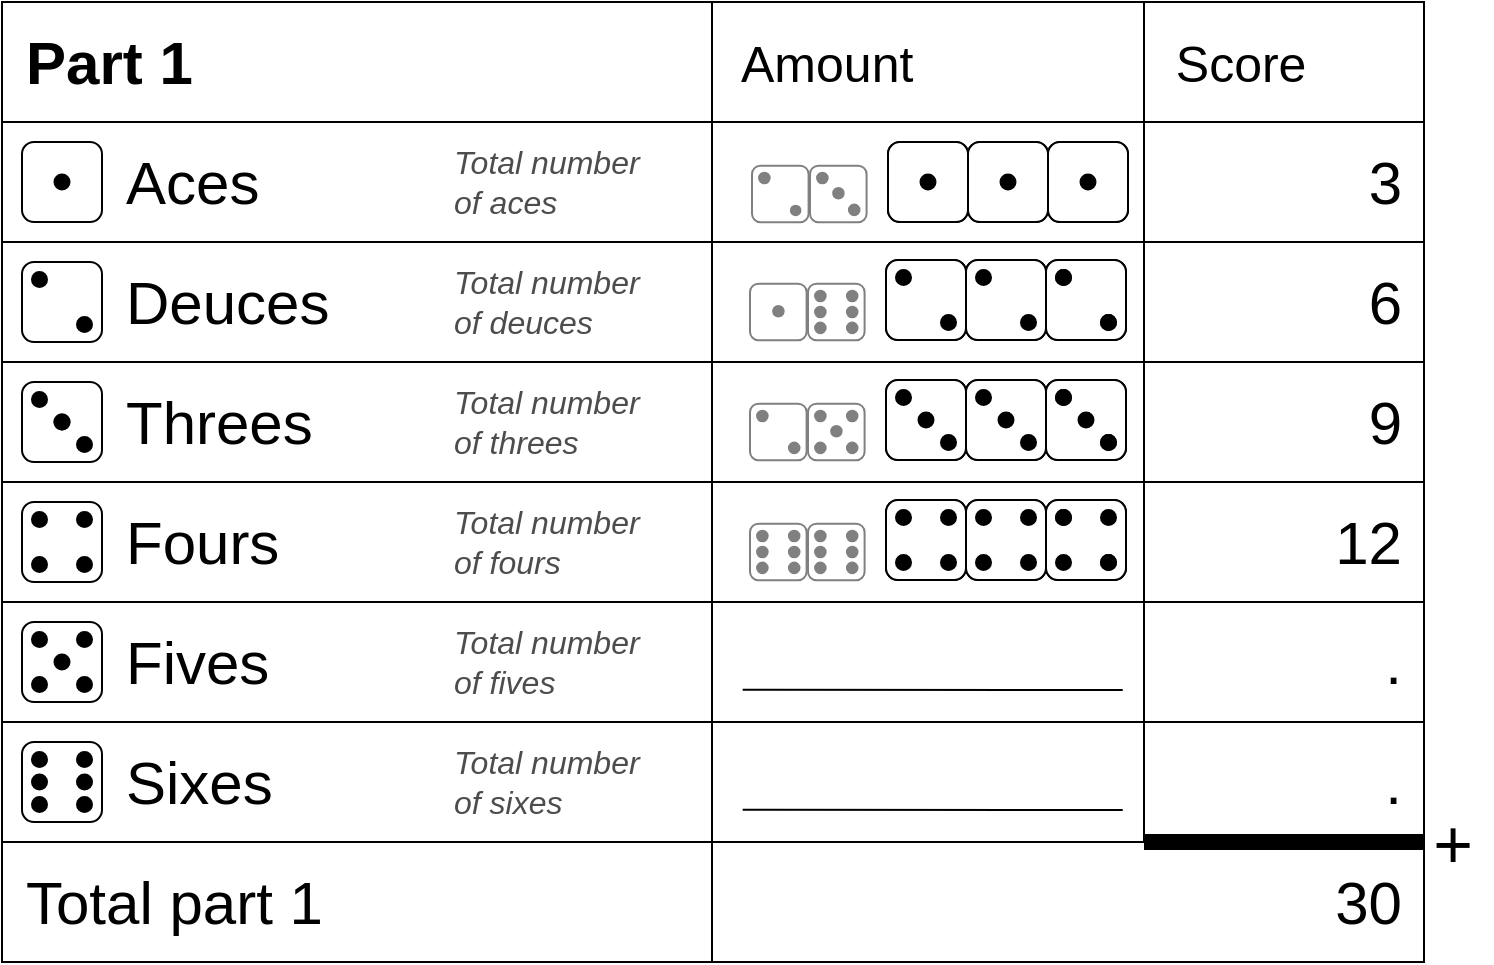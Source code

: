 <mxfile version="20.8.5" type="device"><diagram id="bilQr91QrLmU-Cz4pOQF" name="Page-1"><mxGraphModel dx="2242" dy="1240" grid="1" gridSize="10" guides="1" tooltips="1" connect="1" arrows="1" fold="1" page="1" pageScale="1" pageWidth="900" pageHeight="1600" math="0" shadow="0"><root><mxCell id="0"/><mxCell id="1" parent="0"/><mxCell id="NrC_FdAhGXIVb7dXt--p-157" value="" style="rounded=0;whiteSpace=wrap;html=1;strokeWidth=1;fontSize=25;fillColor=none;" parent="1" vertex="1"><mxGeometry x="395" y="460" width="356" height="60" as="geometry"/></mxCell><mxCell id="NrC_FdAhGXIVb7dXt--p-188" value="" style="rounded=0;whiteSpace=wrap;html=1;strokeWidth=1;fontSize=25;fillColor=none;" parent="1" vertex="1"><mxGeometry x="395" y="100" width="216" height="60" as="geometry"/></mxCell><mxCell id="nwQ-LC2pc9emg-JodItq-231" value="" style="group" parent="1" vertex="1" connectable="0"><mxGeometry x="483" y="110" width="120" height="45" as="geometry"/></mxCell><mxCell id="nwQ-LC2pc9emg-JodItq-232" value="" style="group" parent="nwQ-LC2pc9emg-JodItq-231" vertex="1" connectable="0"><mxGeometry width="40" height="40" as="geometry"/></mxCell><mxCell id="nwQ-LC2pc9emg-JodItq-233" value="" style="rounded=1;whiteSpace=wrap;html=1;" parent="nwQ-LC2pc9emg-JodItq-232" vertex="1"><mxGeometry width="40" height="40" as="geometry"/></mxCell><mxCell id="nwQ-LC2pc9emg-JodItq-234" value="" style="ellipse;whiteSpace=wrap;html=1;fillColor=#000000;" parent="nwQ-LC2pc9emg-JodItq-232" vertex="1"><mxGeometry x="5" y="5" width="7.5" height="7.5" as="geometry"/></mxCell><mxCell id="nwQ-LC2pc9emg-JodItq-235" value="" style="ellipse;whiteSpace=wrap;html=1;fillColor=#000000;" parent="nwQ-LC2pc9emg-JodItq-232" vertex="1"><mxGeometry x="27.5" y="27.5" width="7.5" height="7.5" as="geometry"/></mxCell><mxCell id="nwQ-LC2pc9emg-JodItq-236" value="" style="group" parent="nwQ-LC2pc9emg-JodItq-232" vertex="1" connectable="0"><mxGeometry x="5" y="5" width="35" height="35" as="geometry"/></mxCell><mxCell id="nwQ-LC2pc9emg-JodItq-237" value="" style="ellipse;whiteSpace=wrap;html=1;fillColor=#000000;direction=west;" parent="nwQ-LC2pc9emg-JodItq-236" vertex="1"><mxGeometry x="11.25" y="11.25" width="7.5" height="7.5" as="geometry"/></mxCell><mxCell id="nwQ-LC2pc9emg-JodItq-238" value="" style="group;rotation=90;" parent="nwQ-LC2pc9emg-JodItq-236" vertex="1" connectable="0"><mxGeometry width="35" height="35" as="geometry"/></mxCell><mxCell id="nwQ-LC2pc9emg-JodItq-239" value="" style="ellipse;whiteSpace=wrap;html=1;fillColor=#000000;rotation=90;" parent="nwQ-LC2pc9emg-JodItq-238" vertex="1"><mxGeometry x="22.5" width="7.5" height="7.5" as="geometry"/></mxCell><mxCell id="nwQ-LC2pc9emg-JodItq-240" value="" style="ellipse;whiteSpace=wrap;html=1;fillColor=#000000;rotation=90;" parent="nwQ-LC2pc9emg-JodItq-238" vertex="1"><mxGeometry y="22.5" width="7.5" height="7.5" as="geometry"/></mxCell><mxCell id="nwQ-LC2pc9emg-JodItq-241" value="" style="group" parent="nwQ-LC2pc9emg-JodItq-238" vertex="1" connectable="0"><mxGeometry x="-5" y="-5" width="40" height="40" as="geometry"/></mxCell><mxCell id="nwQ-LC2pc9emg-JodItq-242" value="" style="rounded=1;whiteSpace=wrap;html=1;container=0;" parent="nwQ-LC2pc9emg-JodItq-241" vertex="1"><mxGeometry width="40" height="40" as="geometry"/></mxCell><mxCell id="nwQ-LC2pc9emg-JodItq-249" value="" style="ellipse;whiteSpace=wrap;html=1;fillColor=#000000;" parent="nwQ-LC2pc9emg-JodItq-241" vertex="1"><mxGeometry x="16.25" y="16.25" width="7.5" height="7.5" as="geometry"/></mxCell><mxCell id="nwQ-LC2pc9emg-JodItq-250" value="" style="group" parent="nwQ-LC2pc9emg-JodItq-231" vertex="1" connectable="0"><mxGeometry x="40" width="40" height="40" as="geometry"/></mxCell><mxCell id="nwQ-LC2pc9emg-JodItq-251" value="" style="rounded=1;whiteSpace=wrap;html=1;" parent="nwQ-LC2pc9emg-JodItq-250" vertex="1"><mxGeometry width="40" height="40" as="geometry"/></mxCell><mxCell id="nwQ-LC2pc9emg-JodItq-252" value="" style="ellipse;whiteSpace=wrap;html=1;fillColor=#000000;" parent="nwQ-LC2pc9emg-JodItq-250" vertex="1"><mxGeometry x="5" y="5" width="7.5" height="7.5" as="geometry"/></mxCell><mxCell id="nwQ-LC2pc9emg-JodItq-253" value="" style="ellipse;whiteSpace=wrap;html=1;fillColor=#000000;" parent="nwQ-LC2pc9emg-JodItq-250" vertex="1"><mxGeometry x="27.5" y="27.5" width="7.5" height="7.5" as="geometry"/></mxCell><mxCell id="nwQ-LC2pc9emg-JodItq-254" value="" style="group" parent="nwQ-LC2pc9emg-JodItq-250" vertex="1" connectable="0"><mxGeometry width="40" height="40" as="geometry"/></mxCell><mxCell id="nwQ-LC2pc9emg-JodItq-255" value="" style="rounded=1;whiteSpace=wrap;html=1;container=0;" parent="nwQ-LC2pc9emg-JodItq-254" vertex="1"><mxGeometry width="40" height="40" as="geometry"/></mxCell><mxCell id="nwQ-LC2pc9emg-JodItq-262" value="" style="ellipse;whiteSpace=wrap;html=1;fillColor=#000000;" parent="nwQ-LC2pc9emg-JodItq-254" vertex="1"><mxGeometry x="16.25" y="16.25" width="7.5" height="7.5" as="geometry"/></mxCell><mxCell id="nwQ-LC2pc9emg-JodItq-263" value="" style="group" parent="nwQ-LC2pc9emg-JodItq-231" vertex="1" connectable="0"><mxGeometry x="80" width="40" height="45" as="geometry"/></mxCell><mxCell id="nwQ-LC2pc9emg-JodItq-264" value="" style="group" parent="nwQ-LC2pc9emg-JodItq-263" vertex="1" connectable="0"><mxGeometry width="40" height="40" as="geometry"/></mxCell><mxCell id="nwQ-LC2pc9emg-JodItq-265" value="" style="rounded=1;whiteSpace=wrap;html=1;" parent="nwQ-LC2pc9emg-JodItq-264" vertex="1"><mxGeometry width="40" height="40" as="geometry"/></mxCell><mxCell id="nwQ-LC2pc9emg-JodItq-266" value="" style="ellipse;whiteSpace=wrap;html=1;fillColor=#000000;" parent="nwQ-LC2pc9emg-JodItq-264" vertex="1"><mxGeometry x="5" y="5" width="7.5" height="7.5" as="geometry"/></mxCell><mxCell id="nwQ-LC2pc9emg-JodItq-267" value="" style="ellipse;whiteSpace=wrap;html=1;fillColor=#000000;" parent="nwQ-LC2pc9emg-JodItq-264" vertex="1"><mxGeometry x="27.5" y="27.5" width="7.5" height="7.5" as="geometry"/></mxCell><mxCell id="nwQ-LC2pc9emg-JodItq-268" value="" style="group" parent="nwQ-LC2pc9emg-JodItq-264" vertex="1" connectable="0"><mxGeometry x="5" y="5" width="30" height="30" as="geometry"/></mxCell><mxCell id="nwQ-LC2pc9emg-JodItq-269" value="" style="ellipse;whiteSpace=wrap;html=1;fillColor=#000000;" parent="nwQ-LC2pc9emg-JodItq-268" vertex="1"><mxGeometry x="11.25" y="11.25" width="7.5" height="7.5" as="geometry"/></mxCell><mxCell id="nwQ-LC2pc9emg-JodItq-270" value="" style="group" parent="nwQ-LC2pc9emg-JodItq-264" vertex="1" connectable="0"><mxGeometry width="40" height="40" as="geometry"/></mxCell><mxCell id="nwQ-LC2pc9emg-JodItq-271" value="" style="rounded=1;whiteSpace=wrap;html=1;container=0;" parent="nwQ-LC2pc9emg-JodItq-270" vertex="1"><mxGeometry width="40" height="40" as="geometry"/></mxCell><mxCell id="nwQ-LC2pc9emg-JodItq-278" value="" style="ellipse;whiteSpace=wrap;html=1;fillColor=#000000;" parent="nwQ-LC2pc9emg-JodItq-270" vertex="1"><mxGeometry x="16.25" y="16.25" width="7.5" height="7.5" as="geometry"/></mxCell><mxCell id="NrC_FdAhGXIVb7dXt--p-180" value="" style="rounded=0;whiteSpace=wrap;html=1;strokeWidth=1;fontSize=25;fillColor=none;" parent="1" vertex="1"><mxGeometry x="40" y="100" width="355" height="60" as="geometry"/></mxCell><mxCell id="NrC_FdAhGXIVb7dXt--p-193" value="" style="rounded=0;whiteSpace=wrap;html=1;strokeWidth=1;fontSize=25;fillColor=none;" parent="1" vertex="1"><mxGeometry x="40" y="160" width="355" height="60" as="geometry"/></mxCell><mxCell id="NrC_FdAhGXIVb7dXt--p-201" value="" style="rounded=0;whiteSpace=wrap;html=1;strokeWidth=1;fontSize=25;fillColor=none;" parent="1" vertex="1"><mxGeometry x="40" y="220" width="355" height="60" as="geometry"/></mxCell><mxCell id="NrC_FdAhGXIVb7dXt--p-211" value="" style="rounded=0;whiteSpace=wrap;html=1;strokeWidth=1;fontSize=25;fillColor=none;" parent="1" vertex="1"><mxGeometry x="40" y="280" width="355" height="60" as="geometry"/></mxCell><mxCell id="NrC_FdAhGXIVb7dXt--p-229" value="" style="rounded=0;whiteSpace=wrap;html=1;strokeWidth=1;fontSize=25;fillColor=none;" parent="1" vertex="1"><mxGeometry x="40" y="340" width="355" height="60" as="geometry"/></mxCell><mxCell id="NrC_FdAhGXIVb7dXt--p-237" value="" style="rounded=0;whiteSpace=wrap;html=1;strokeWidth=1;fontSize=25;fillColor=none;" parent="1" vertex="1"><mxGeometry x="40" y="400" width="355" height="60" as="geometry"/></mxCell><mxCell id="NrC_FdAhGXIVb7dXt--p-185" value="&lt;font color=&quot;#4d4d4d&quot; style=&quot;font-size: 16px;&quot;&gt;&lt;i style=&quot;&quot;&gt;Total number&lt;br&gt;of aces&lt;/i&gt;&lt;/font&gt;" style="text;html=1;align=left;verticalAlign=middle;resizable=0;points=[];autosize=1;strokeColor=none;fillColor=none;" parent="1" vertex="1"><mxGeometry x="264" y="105" width="120" height="50" as="geometry"/></mxCell><mxCell id="NrC_FdAhGXIVb7dXt--p-195" value="&lt;font color=&quot;#4d4d4d&quot; style=&quot;font-size: 16px;&quot;&gt;&lt;i style=&quot;&quot;&gt;Total number&lt;br&gt;of deuces&lt;/i&gt;&lt;/font&gt;" style="text;html=1;align=left;verticalAlign=middle;resizable=0;points=[];autosize=1;strokeColor=none;fillColor=none;" parent="1" vertex="1"><mxGeometry x="264" y="165" width="120" height="50" as="geometry"/></mxCell><mxCell id="NrC_FdAhGXIVb7dXt--p-205" value="&lt;font color=&quot;#4d4d4d&quot; style=&quot;font-size: 16px;&quot;&gt;&lt;i style=&quot;&quot;&gt;Total number&lt;br&gt;of threes&lt;/i&gt;&lt;/font&gt;" style="text;html=1;align=left;verticalAlign=middle;resizable=0;points=[];autosize=1;strokeColor=none;fillColor=none;" parent="1" vertex="1"><mxGeometry x="264" y="225" width="120" height="50" as="geometry"/></mxCell><mxCell id="NrC_FdAhGXIVb7dXt--p-223" value="&lt;font color=&quot;#4d4d4d&quot; style=&quot;font-size: 16px;&quot;&gt;&lt;i style=&quot;&quot;&gt;Total number&lt;br&gt;of fours&lt;/i&gt;&lt;/font&gt;" style="text;html=1;align=left;verticalAlign=middle;resizable=0;points=[];autosize=1;strokeColor=none;fillColor=none;" parent="1" vertex="1"><mxGeometry x="264" y="285" width="120" height="50" as="geometry"/></mxCell><mxCell id="NrC_FdAhGXIVb7dXt--p-231" value="&lt;font color=&quot;#4d4d4d&quot; style=&quot;font-size: 16px;&quot;&gt;&lt;i style=&quot;&quot;&gt;Total number&lt;br&gt;of fives&lt;/i&gt;&lt;/font&gt;" style="text;html=1;align=left;verticalAlign=middle;resizable=0;points=[];autosize=1;strokeColor=none;fillColor=none;" parent="1" vertex="1"><mxGeometry x="264" y="345" width="120" height="50" as="geometry"/></mxCell><mxCell id="NrC_FdAhGXIVb7dXt--p-249" value="&lt;font color=&quot;#4d4d4d&quot; style=&quot;font-size: 16px;&quot;&gt;&lt;i style=&quot;&quot;&gt;Total number&lt;br&gt;of sixes&lt;/i&gt;&lt;/font&gt;" style="text;html=1;align=left;verticalAlign=middle;resizable=0;points=[];autosize=1;strokeColor=none;fillColor=none;" parent="1" vertex="1"><mxGeometry x="264" y="405" width="120" height="50" as="geometry"/></mxCell><mxCell id="NrC_FdAhGXIVb7dXt--p-156" value="&lt;font style=&quot;font-size: 30px;&quot;&gt;30&lt;/font&gt;" style="text;html=1;align=right;verticalAlign=middle;resizable=0;points=[];autosize=1;strokeColor=none;fillColor=none;" parent="1" vertex="1"><mxGeometry x="681" y="465" width="60" height="50" as="geometry"/></mxCell><mxCell id="NrC_FdAhGXIVb7dXt--p-158" value="" style="group" parent="1" vertex="1" connectable="0"><mxGeometry x="50" y="350" width="40" height="40" as="geometry"/></mxCell><mxCell id="NrC_FdAhGXIVb7dXt--p-159" value="" style="rounded=1;whiteSpace=wrap;html=1;" parent="NrC_FdAhGXIVb7dXt--p-158" vertex="1"><mxGeometry width="40" height="40" as="geometry"/></mxCell><mxCell id="NrC_FdAhGXIVb7dXt--p-160" value="" style="ellipse;whiteSpace=wrap;html=1;fillColor=#000000;" parent="NrC_FdAhGXIVb7dXt--p-158" vertex="1"><mxGeometry x="5" y="5" width="7.5" height="7.5" as="geometry"/></mxCell><mxCell id="NrC_FdAhGXIVb7dXt--p-161" value="" style="ellipse;whiteSpace=wrap;html=1;fillColor=#000000;" parent="NrC_FdAhGXIVb7dXt--p-158" vertex="1"><mxGeometry x="27.5" y="27.5" width="7.5" height="7.5" as="geometry"/></mxCell><mxCell id="NrC_FdAhGXIVb7dXt--p-162" value="" style="group" parent="NrC_FdAhGXIVb7dXt--p-158" vertex="1" connectable="0"><mxGeometry x="5" y="5" width="30" height="30" as="geometry"/></mxCell><mxCell id="NrC_FdAhGXIVb7dXt--p-163" value="" style="ellipse;whiteSpace=wrap;html=1;fillColor=#000000;" parent="NrC_FdAhGXIVb7dXt--p-162" vertex="1"><mxGeometry x="11.25" y="11.25" width="7.5" height="7.5" as="geometry"/></mxCell><mxCell id="NrC_FdAhGXIVb7dXt--p-164" value="" style="group;rotation=90;" parent="NrC_FdAhGXIVb7dXt--p-162" vertex="1" connectable="0"><mxGeometry width="30" height="30" as="geometry"/></mxCell><mxCell id="NrC_FdAhGXIVb7dXt--p-165" value="" style="ellipse;whiteSpace=wrap;html=1;fillColor=#000000;rotation=90;" parent="NrC_FdAhGXIVb7dXt--p-164" vertex="1"><mxGeometry x="22.5" width="7.5" height="7.5" as="geometry"/></mxCell><mxCell id="NrC_FdAhGXIVb7dXt--p-166" value="" style="ellipse;whiteSpace=wrap;html=1;fillColor=#000000;rotation=90;" parent="NrC_FdAhGXIVb7dXt--p-164" vertex="1"><mxGeometry y="22.5" width="7.5" height="7.5" as="geometry"/></mxCell><mxCell id="NrC_FdAhGXIVb7dXt--p-167" value="" style="group" parent="1" vertex="1" connectable="0"><mxGeometry x="50" y="230" width="40" height="40" as="geometry"/></mxCell><mxCell id="NrC_FdAhGXIVb7dXt--p-168" value="" style="rounded=1;whiteSpace=wrap;html=1;" parent="NrC_FdAhGXIVb7dXt--p-167" vertex="1"><mxGeometry width="40" height="40" as="geometry"/></mxCell><mxCell id="NrC_FdAhGXIVb7dXt--p-169" value="" style="ellipse;whiteSpace=wrap;html=1;fillColor=#000000;" parent="NrC_FdAhGXIVb7dXt--p-167" vertex="1"><mxGeometry x="16.25" y="16.25" width="7.5" height="7.5" as="geometry"/></mxCell><mxCell id="NrC_FdAhGXIVb7dXt--p-170" value="" style="ellipse;whiteSpace=wrap;html=1;fillColor=#000000;" parent="NrC_FdAhGXIVb7dXt--p-167" vertex="1"><mxGeometry x="5" y="5" width="7.5" height="7.5" as="geometry"/></mxCell><mxCell id="NrC_FdAhGXIVb7dXt--p-171" value="" style="ellipse;whiteSpace=wrap;html=1;fillColor=#000000;" parent="NrC_FdAhGXIVb7dXt--p-167" vertex="1"><mxGeometry x="27.5" y="27.5" width="7.5" height="7.5" as="geometry"/></mxCell><mxCell id="NrC_FdAhGXIVb7dXt--p-172" value="" style="group" parent="1" vertex="1" connectable="0"><mxGeometry x="50" y="170" width="40" height="40" as="geometry"/></mxCell><mxCell id="NrC_FdAhGXIVb7dXt--p-173" value="" style="rounded=1;whiteSpace=wrap;html=1;" parent="NrC_FdAhGXIVb7dXt--p-172" vertex="1"><mxGeometry width="40" height="40" as="geometry"/></mxCell><mxCell id="NrC_FdAhGXIVb7dXt--p-174" value="" style="ellipse;whiteSpace=wrap;html=1;fillColor=#000000;" parent="NrC_FdAhGXIVb7dXt--p-172" vertex="1"><mxGeometry x="5" y="5" width="7.5" height="7.5" as="geometry"/></mxCell><mxCell id="NrC_FdAhGXIVb7dXt--p-175" value="" style="ellipse;whiteSpace=wrap;html=1;fillColor=#000000;" parent="NrC_FdAhGXIVb7dXt--p-172" vertex="1"><mxGeometry x="27.5" y="27.5" width="7.5" height="7.5" as="geometry"/></mxCell><mxCell id="NrC_FdAhGXIVb7dXt--p-176" value="" style="endArrow=none;html=1;rounded=0;fontSize=34;strokeWidth=8;entryX=1;entryY=1;entryDx=0;entryDy=0;exitX=1;exitY=1;exitDx=0;exitDy=0;" parent="1" source="NrC_FdAhGXIVb7dXt--p-250" target="NrC_FdAhGXIVb7dXt--p-251" edge="1"><mxGeometry width="50" height="50" relative="1" as="geometry"><mxPoint x="844" y="439" as="sourcePoint"/><mxPoint x="750" y="466" as="targetPoint"/></mxGeometry></mxCell><mxCell id="NrC_FdAhGXIVb7dXt--p-177" value="&lt;font style=&quot;font-size: 34px;&quot;&gt;+&lt;/font&gt;" style="text;html=1;align=center;verticalAlign=middle;resizable=0;points=[];autosize=1;strokeColor=none;fillColor=none;strokeWidth=5;" parent="1" vertex="1"><mxGeometry x="745" y="436" width="40" height="50" as="geometry"/></mxCell><mxCell id="NrC_FdAhGXIVb7dXt--p-178" value="" style="rounded=0;whiteSpace=wrap;html=1;strokeWidth=1;fontSize=25;fillColor=none;" parent="1" vertex="1"><mxGeometry x="40" y="40" width="355" height="60" as="geometry"/></mxCell><mxCell id="NrC_FdAhGXIVb7dXt--p-179" value="&lt;font style=&quot;font-size: 30px;&quot;&gt;&lt;b&gt;Part 1&lt;/b&gt;&lt;/font&gt;" style="text;html=1;align=left;verticalAlign=middle;resizable=0;points=[];autosize=1;strokeColor=none;fillColor=none;" parent="1" vertex="1"><mxGeometry x="50" y="45" width="110" height="50" as="geometry"/></mxCell><mxCell id="NrC_FdAhGXIVb7dXt--p-181" value="&lt;font style=&quot;font-size: 30px;&quot;&gt;Aces&lt;/font&gt;" style="text;html=1;align=left;verticalAlign=middle;resizable=0;points=[];autosize=1;strokeColor=none;fillColor=none;" parent="1" vertex="1"><mxGeometry x="100" y="105" width="90" height="50" as="geometry"/></mxCell><mxCell id="NrC_FdAhGXIVb7dXt--p-182" value="" style="group" parent="1" vertex="1" connectable="0"><mxGeometry x="50" y="110" width="40" height="40" as="geometry"/></mxCell><mxCell id="NrC_FdAhGXIVb7dXt--p-183" value="" style="rounded=1;whiteSpace=wrap;html=1;" parent="NrC_FdAhGXIVb7dXt--p-182" vertex="1"><mxGeometry width="40" height="40" as="geometry"/></mxCell><mxCell id="NrC_FdAhGXIVb7dXt--p-184" value="" style="ellipse;whiteSpace=wrap;html=1;fillColor=#000000;" parent="NrC_FdAhGXIVb7dXt--p-182" vertex="1"><mxGeometry x="16.25" y="16.25" width="7.5" height="7.5" as="geometry"/></mxCell><mxCell id="NrC_FdAhGXIVb7dXt--p-186" value="&amp;nbsp; Amount" style="rounded=0;whiteSpace=wrap;html=1;strokeWidth=1;fontSize=25;fillColor=none;align=left;" parent="1" vertex="1"><mxGeometry x="395" y="40" width="216" height="60" as="geometry"/></mxCell><mxCell id="NrC_FdAhGXIVb7dXt--p-187" value="&amp;nbsp; Score" style="rounded=0;whiteSpace=wrap;html=1;strokeWidth=1;fontSize=25;fillColor=none;align=left;" parent="1" vertex="1"><mxGeometry x="611" y="40" width="140" height="60" as="geometry"/></mxCell><mxCell id="NrC_FdAhGXIVb7dXt--p-189" value="" style="rounded=0;whiteSpace=wrap;html=1;strokeWidth=1;fontSize=25;fillColor=none;" parent="1" vertex="1"><mxGeometry x="611" y="100" width="140" height="60" as="geometry"/></mxCell><mxCell id="NrC_FdAhGXIVb7dXt--p-191" value="&lt;font style=&quot;font-size: 30px;&quot;&gt;3&lt;/font&gt;" style="text;html=1;align=right;verticalAlign=middle;resizable=0;points=[];autosize=1;strokeColor=none;fillColor=none;" parent="1" vertex="1"><mxGeometry x="701" y="105" width="40" height="50" as="geometry"/></mxCell><mxCell id="NrC_FdAhGXIVb7dXt--p-194" value="&lt;font style=&quot;font-size: 30px;&quot;&gt;Deuces&lt;/font&gt;" style="text;html=1;align=left;verticalAlign=middle;resizable=0;points=[];autosize=1;strokeColor=none;fillColor=none;" parent="1" vertex="1"><mxGeometry x="100" y="165" width="130" height="50" as="geometry"/></mxCell><mxCell id="NrC_FdAhGXIVb7dXt--p-196" value="" style="rounded=0;whiteSpace=wrap;html=1;strokeWidth=1;fontSize=25;fillColor=none;" parent="1" vertex="1"><mxGeometry x="395" y="160" width="216" height="60" as="geometry"/></mxCell><mxCell id="NrC_FdAhGXIVb7dXt--p-197" value="" style="rounded=0;whiteSpace=wrap;html=1;strokeWidth=1;fontSize=25;fillColor=none;" parent="1" vertex="1"><mxGeometry x="611" y="160" width="140" height="60" as="geometry"/></mxCell><mxCell id="NrC_FdAhGXIVb7dXt--p-199" value="&lt;font style=&quot;font-size: 30px;&quot;&gt;6&lt;/font&gt;" style="text;html=1;align=right;verticalAlign=middle;resizable=0;points=[];autosize=1;strokeColor=none;fillColor=none;" parent="1" vertex="1"><mxGeometry x="701" y="165" width="40" height="50" as="geometry"/></mxCell><mxCell id="NrC_FdAhGXIVb7dXt--p-202" value="&lt;font style=&quot;font-size: 30px;&quot;&gt;Threes&lt;/font&gt;" style="text;html=1;align=left;verticalAlign=middle;resizable=0;points=[];autosize=1;strokeColor=none;fillColor=none;" parent="1" vertex="1"><mxGeometry x="100" y="225" width="120" height="50" as="geometry"/></mxCell><mxCell id="NrC_FdAhGXIVb7dXt--p-203" value="" style="group" parent="1" vertex="1" connectable="0"><mxGeometry x="50" y="230" width="40" height="40" as="geometry"/></mxCell><mxCell id="NrC_FdAhGXIVb7dXt--p-204" value="" style="ellipse;whiteSpace=wrap;html=1;fillColor=#000000;" parent="NrC_FdAhGXIVb7dXt--p-203" vertex="1"><mxGeometry x="16.25" y="16.25" width="7.5" height="7.5" as="geometry"/></mxCell><mxCell id="NrC_FdAhGXIVb7dXt--p-206" value="" style="rounded=0;whiteSpace=wrap;html=1;strokeWidth=1;fontSize=25;fillColor=none;" parent="1" vertex="1"><mxGeometry x="395" y="220" width="216" height="60" as="geometry"/></mxCell><mxCell id="NrC_FdAhGXIVb7dXt--p-207" value="" style="rounded=0;whiteSpace=wrap;html=1;strokeWidth=1;fontSize=25;fillColor=none;" parent="1" vertex="1"><mxGeometry x="611" y="220" width="140" height="60" as="geometry"/></mxCell><mxCell id="NrC_FdAhGXIVb7dXt--p-209" value="&lt;font style=&quot;font-size: 30px;&quot;&gt;9&lt;/font&gt;" style="text;html=1;align=right;verticalAlign=middle;resizable=0;points=[];autosize=1;strokeColor=none;fillColor=none;" parent="1" vertex="1"><mxGeometry x="701" y="225" width="40" height="50" as="geometry"/></mxCell><mxCell id="NrC_FdAhGXIVb7dXt--p-212" value="&lt;font style=&quot;font-size: 30px;&quot;&gt;Fours&lt;/font&gt;" style="text;html=1;align=left;verticalAlign=middle;resizable=0;points=[];autosize=1;strokeColor=none;fillColor=none;" parent="1" vertex="1"><mxGeometry x="100" y="285" width="100" height="50" as="geometry"/></mxCell><mxCell id="NrC_FdAhGXIVb7dXt--p-213" value="" style="group" parent="1" vertex="1" connectable="0"><mxGeometry x="50" y="290" width="40" height="40" as="geometry"/></mxCell><mxCell id="NrC_FdAhGXIVb7dXt--p-214" value="" style="rounded=1;whiteSpace=wrap;html=1;" parent="NrC_FdAhGXIVb7dXt--p-213" vertex="1"><mxGeometry width="40" height="40" as="geometry"/></mxCell><mxCell id="NrC_FdAhGXIVb7dXt--p-215" value="" style="group" parent="NrC_FdAhGXIVb7dXt--p-213" vertex="1" connectable="0"><mxGeometry width="40" height="40" as="geometry"/></mxCell><mxCell id="NrC_FdAhGXIVb7dXt--p-216" value="" style="group" parent="NrC_FdAhGXIVb7dXt--p-215" vertex="1" connectable="0"><mxGeometry x="5" y="5" width="30" height="30" as="geometry"/></mxCell><mxCell id="NrC_FdAhGXIVb7dXt--p-217" value="" style="ellipse;whiteSpace=wrap;html=1;fillColor=#000000;" parent="NrC_FdAhGXIVb7dXt--p-216" vertex="1"><mxGeometry x="22.5" y="22.5" width="7.5" height="7.5" as="geometry"/></mxCell><mxCell id="NrC_FdAhGXIVb7dXt--p-218" value="" style="group" parent="NrC_FdAhGXIVb7dXt--p-216" vertex="1" connectable="0"><mxGeometry width="30" height="30" as="geometry"/></mxCell><mxCell id="NrC_FdAhGXIVb7dXt--p-219" value="" style="ellipse;whiteSpace=wrap;html=1;fillColor=#000000;fontStyle=4" parent="NrC_FdAhGXIVb7dXt--p-218" vertex="1"><mxGeometry width="7.5" height="7.5" as="geometry"/></mxCell><mxCell id="NrC_FdAhGXIVb7dXt--p-220" value="" style="group;rotation=90;fontStyle=4" parent="NrC_FdAhGXIVb7dXt--p-218" vertex="1" connectable="0"><mxGeometry width="30" height="30" as="geometry"/></mxCell><mxCell id="NrC_FdAhGXIVb7dXt--p-221" value="" style="ellipse;whiteSpace=wrap;html=1;fillColor=#000000;rotation=90;" parent="NrC_FdAhGXIVb7dXt--p-220" vertex="1"><mxGeometry x="22.5" width="7.5" height="7.5" as="geometry"/></mxCell><mxCell id="NrC_FdAhGXIVb7dXt--p-222" value="" style="ellipse;whiteSpace=wrap;html=1;fillColor=#000000;rotation=90;" parent="NrC_FdAhGXIVb7dXt--p-220" vertex="1"><mxGeometry y="22.5" width="7.5" height="7.5" as="geometry"/></mxCell><mxCell id="NrC_FdAhGXIVb7dXt--p-224" value="" style="rounded=0;whiteSpace=wrap;html=1;strokeWidth=1;fontSize=25;fillColor=none;" parent="1" vertex="1"><mxGeometry x="395" y="280" width="216" height="60" as="geometry"/></mxCell><mxCell id="NrC_FdAhGXIVb7dXt--p-225" value="" style="rounded=0;whiteSpace=wrap;html=1;strokeWidth=1;fontSize=25;fillColor=none;" parent="1" vertex="1"><mxGeometry x="611" y="280" width="140" height="60" as="geometry"/></mxCell><mxCell id="NrC_FdAhGXIVb7dXt--p-227" value="&lt;font style=&quot;font-size: 30px;&quot;&gt;12&lt;/font&gt;" style="text;html=1;align=right;verticalAlign=middle;resizable=0;points=[];autosize=1;strokeColor=none;fillColor=none;" parent="1" vertex="1"><mxGeometry x="681" y="285" width="60" height="50" as="geometry"/></mxCell><mxCell id="NrC_FdAhGXIVb7dXt--p-230" value="&lt;font style=&quot;font-size: 30px;&quot;&gt;Fives&lt;/font&gt;" style="text;html=1;align=left;verticalAlign=middle;resizable=0;points=[];autosize=1;strokeColor=none;fillColor=none;" parent="1" vertex="1"><mxGeometry x="100" y="345" width="100" height="50" as="geometry"/></mxCell><mxCell id="NrC_FdAhGXIVb7dXt--p-232" value="" style="rounded=0;whiteSpace=wrap;html=1;strokeWidth=1;fontSize=25;fillColor=none;" parent="1" vertex="1"><mxGeometry x="395" y="340" width="216" height="60" as="geometry"/></mxCell><mxCell id="NrC_FdAhGXIVb7dXt--p-233" value="" style="rounded=0;whiteSpace=wrap;html=1;strokeWidth=1;fontSize=25;fillColor=none;" parent="1" vertex="1"><mxGeometry x="611" y="340" width="140" height="60" as="geometry"/></mxCell><mxCell id="NrC_FdAhGXIVb7dXt--p-235" value="&lt;font style=&quot;font-size: 30px;&quot;&gt;.&lt;/font&gt;" style="text;html=1;align=right;verticalAlign=middle;resizable=0;points=[];autosize=1;strokeColor=none;fillColor=none;" parent="1" vertex="1"><mxGeometry x="711" y="345" width="30" height="50" as="geometry"/></mxCell><mxCell id="NrC_FdAhGXIVb7dXt--p-236" value="" style="endArrow=none;html=1;rounded=0;strokeWidth=1;fontSize=18;entryX=0.984;entryY=0.779;entryDx=0;entryDy=0;entryPerimeter=0;exitX=0.071;exitY=0.732;exitDx=0;exitDy=0;exitPerimeter=0;" parent="1" source="NrC_FdAhGXIVb7dXt--p-232" edge="1"><mxGeometry width="50" height="50" relative="1" as="geometry"><mxPoint x="481" y="520" as="sourcePoint"/><mxPoint x="600.36" y="383.95" as="targetPoint"/></mxGeometry></mxCell><mxCell id="NrC_FdAhGXIVb7dXt--p-238" value="&lt;font style=&quot;font-size: 30px;&quot;&gt;Sixes&lt;/font&gt;" style="text;html=1;align=left;verticalAlign=middle;resizable=0;points=[];autosize=1;strokeColor=none;fillColor=none;" parent="1" vertex="1"><mxGeometry x="100" y="405" width="100" height="50" as="geometry"/></mxCell><mxCell id="NrC_FdAhGXIVb7dXt--p-239" value="" style="group" parent="1" vertex="1" connectable="0"><mxGeometry x="50" y="410" width="80" height="80" as="geometry"/></mxCell><mxCell id="NrC_FdAhGXIVb7dXt--p-240" value="" style="group" parent="NrC_FdAhGXIVb7dXt--p-239" vertex="1" connectable="0"><mxGeometry width="40" height="40" as="geometry"/></mxCell><mxCell id="NrC_FdAhGXIVb7dXt--p-241" value="" style="rounded=1;whiteSpace=wrap;html=1;" parent="NrC_FdAhGXIVb7dXt--p-240" vertex="1"><mxGeometry width="40" height="40" as="geometry"/></mxCell><mxCell id="NrC_FdAhGXIVb7dXt--p-242" value="" style="ellipse;whiteSpace=wrap;html=1;fillColor=#000000;" parent="NrC_FdAhGXIVb7dXt--p-240" vertex="1"><mxGeometry x="5" y="5" width="7.5" height="7.5" as="geometry"/></mxCell><mxCell id="NrC_FdAhGXIVb7dXt--p-243" value="" style="ellipse;whiteSpace=wrap;html=1;fillColor=#000000;" parent="NrC_FdAhGXIVb7dXt--p-240" vertex="1"><mxGeometry x="27.5" y="27.5" width="7.5" height="7.5" as="geometry"/></mxCell><mxCell id="NrC_FdAhGXIVb7dXt--p-244" value="" style="group;rotation=90;" parent="NrC_FdAhGXIVb7dXt--p-240" vertex="1" connectable="0"><mxGeometry x="5" y="5" width="30" height="30" as="geometry"/></mxCell><mxCell id="NrC_FdAhGXIVb7dXt--p-245" value="" style="ellipse;whiteSpace=wrap;html=1;fillColor=#000000;rotation=90;" parent="NrC_FdAhGXIVb7dXt--p-244" vertex="1"><mxGeometry x="22.5" width="7.5" height="7.5" as="geometry"/></mxCell><mxCell id="NrC_FdAhGXIVb7dXt--p-246" value="" style="ellipse;whiteSpace=wrap;html=1;fillColor=#000000;rotation=90;" parent="NrC_FdAhGXIVb7dXt--p-244" vertex="1"><mxGeometry y="22.5" width="7.5" height="7.5" as="geometry"/></mxCell><mxCell id="NrC_FdAhGXIVb7dXt--p-247" value="" style="ellipse;whiteSpace=wrap;html=1;fillColor=#000000;" parent="NrC_FdAhGXIVb7dXt--p-244" vertex="1"><mxGeometry x="22.5" y="11.25" width="7.5" height="7.5" as="geometry"/></mxCell><mxCell id="NrC_FdAhGXIVb7dXt--p-248" value="" style="ellipse;whiteSpace=wrap;html=1;fillColor=#000000;" parent="NrC_FdAhGXIVb7dXt--p-244" vertex="1"><mxGeometry y="11.25" width="7.5" height="7.5" as="geometry"/></mxCell><mxCell id="NrC_FdAhGXIVb7dXt--p-250" value="" style="rounded=0;whiteSpace=wrap;html=1;strokeWidth=1;fontSize=25;fillColor=none;" parent="1" vertex="1"><mxGeometry x="395" y="400" width="216" height="60" as="geometry"/></mxCell><mxCell id="NrC_FdAhGXIVb7dXt--p-251" value="" style="rounded=0;whiteSpace=wrap;html=1;strokeWidth=1;fontSize=25;fillColor=none;" parent="1" vertex="1"><mxGeometry x="611" y="400" width="140" height="60" as="geometry"/></mxCell><mxCell id="NrC_FdAhGXIVb7dXt--p-253" value="&lt;font style=&quot;font-size: 30px;&quot;&gt;.&lt;/font&gt;" style="text;html=1;align=right;verticalAlign=middle;resizable=0;points=[];autosize=1;strokeColor=none;fillColor=none;" parent="1" vertex="1"><mxGeometry x="711" y="405" width="30" height="50" as="geometry"/></mxCell><mxCell id="NrC_FdAhGXIVb7dXt--p-254" value="" style="endArrow=none;html=1;rounded=0;strokeWidth=1;fontSize=18;entryX=0.984;entryY=0.779;entryDx=0;entryDy=0;entryPerimeter=0;exitX=0.071;exitY=0.732;exitDx=0;exitDy=0;exitPerimeter=0;" parent="1" source="NrC_FdAhGXIVb7dXt--p-250" edge="1"><mxGeometry width="50" height="50" relative="1" as="geometry"><mxPoint x="481" y="580" as="sourcePoint"/><mxPoint x="600.36" y="443.95" as="targetPoint"/></mxGeometry></mxCell><mxCell id="NrC_FdAhGXIVb7dXt--p-255" value="" style="rounded=0;whiteSpace=wrap;html=1;strokeWidth=1;fontSize=25;fillColor=none;" parent="1" vertex="1"><mxGeometry x="40" y="460" width="355" height="60" as="geometry"/></mxCell><mxCell id="NrC_FdAhGXIVb7dXt--p-256" value="&lt;font style=&quot;font-size: 30px;&quot;&gt;Total part 1&lt;/font&gt;" style="text;html=1;align=left;verticalAlign=middle;resizable=0;points=[];autosize=1;strokeColor=none;fillColor=none;" parent="1" vertex="1"><mxGeometry x="50" y="465" width="170" height="50" as="geometry"/></mxCell><mxCell id="nwQ-LC2pc9emg-JodItq-403" value="" style="group" parent="1" vertex="1" connectable="0"><mxGeometry x="415" y="119" width="58" height="33.25" as="geometry"/></mxCell><mxCell id="nwQ-LC2pc9emg-JodItq-381" value="" style="group" parent="nwQ-LC2pc9emg-JodItq-403" vertex="1" connectable="0"><mxGeometry x="29" width="29" height="33.25" as="geometry"/></mxCell><mxCell id="nwQ-LC2pc9emg-JodItq-382" value="" style="group" parent="nwQ-LC2pc9emg-JodItq-381" vertex="1" connectable="0"><mxGeometry width="29" height="33.25" as="geometry"/></mxCell><mxCell id="nwQ-LC2pc9emg-JodItq-383" value="" style="group" parent="nwQ-LC2pc9emg-JodItq-382" vertex="1" connectable="0"><mxGeometry y="2.83" width="28.293" height="28.298" as="geometry"/></mxCell><mxCell id="nwQ-LC2pc9emg-JodItq-384" value="" style="rounded=1;whiteSpace=wrap;html=1;container=0;strokeColor=#808080;" parent="nwQ-LC2pc9emg-JodItq-383" vertex="1"><mxGeometry width="28.293" height="28.298" as="geometry"/></mxCell><mxCell id="nwQ-LC2pc9emg-JodItq-385" value="" style="ellipse;whiteSpace=wrap;html=1;fillColor=#808080;container=0;strokeColor=#808080;" parent="nwQ-LC2pc9emg-JodItq-383" vertex="1"><mxGeometry x="3.537" y="3.537" width="5.305" height="5.306" as="geometry"/></mxCell><mxCell id="nwQ-LC2pc9emg-JodItq-386" value="" style="ellipse;whiteSpace=wrap;html=1;fillColor=#808080;container=0;strokeColor=#808080;" parent="nwQ-LC2pc9emg-JodItq-383" vertex="1"><mxGeometry x="19.451" y="19.455" width="5.305" height="5.306" as="geometry"/></mxCell><mxCell id="nwQ-LC2pc9emg-JodItq-391" value="" style="ellipse;whiteSpace=wrap;html=1;fillColor=#808080;strokeColor=#808080;" parent="nwQ-LC2pc9emg-JodItq-381" vertex="1"><mxGeometry x="11.585" y="14.005" width="5.25" height="5.25" as="geometry"/></mxCell><mxCell id="nwQ-LC2pc9emg-JodItq-392" value="" style="group" parent="nwQ-LC2pc9emg-JodItq-403" vertex="1" connectable="0"><mxGeometry width="29" height="33.25" as="geometry"/></mxCell><mxCell id="nwQ-LC2pc9emg-JodItq-393" value="" style="group" parent="nwQ-LC2pc9emg-JodItq-392" vertex="1" connectable="0"><mxGeometry width="29" height="33.25" as="geometry"/></mxCell><mxCell id="nwQ-LC2pc9emg-JodItq-394" value="" style="group" parent="nwQ-LC2pc9emg-JodItq-393" vertex="1" connectable="0"><mxGeometry y="2.83" width="28.293" height="28.298" as="geometry"/></mxCell><mxCell id="nwQ-LC2pc9emg-JodItq-395" value="" style="rounded=1;whiteSpace=wrap;html=1;container=0;strokeColor=#808080;" parent="nwQ-LC2pc9emg-JodItq-394" vertex="1"><mxGeometry width="28.293" height="28.298" as="geometry"/></mxCell><mxCell id="nwQ-LC2pc9emg-JodItq-396" value="" style="ellipse;whiteSpace=wrap;html=1;fillColor=#808080;container=0;strokeColor=#808080;" parent="nwQ-LC2pc9emg-JodItq-394" vertex="1"><mxGeometry x="3.537" y="3.537" width="5.305" height="5.306" as="geometry"/></mxCell><mxCell id="nwQ-LC2pc9emg-JodItq-397" value="" style="ellipse;whiteSpace=wrap;html=1;fillColor=#808080;container=0;strokeColor=#808080;" parent="nwQ-LC2pc9emg-JodItq-394" vertex="1"><mxGeometry x="19.45" y="20" width="4.76" height="4.76" as="geometry"/></mxCell><mxCell id="nwQ-LC2pc9emg-JodItq-404" value="" style="group" parent="1" vertex="1" connectable="0"><mxGeometry x="482" y="169" width="120" height="45" as="geometry"/></mxCell><mxCell id="nwQ-LC2pc9emg-JodItq-405" value="" style="group" parent="nwQ-LC2pc9emg-JodItq-404" vertex="1" connectable="0"><mxGeometry width="40" height="40" as="geometry"/></mxCell><mxCell id="nwQ-LC2pc9emg-JodItq-406" value="" style="rounded=1;whiteSpace=wrap;html=1;" parent="nwQ-LC2pc9emg-JodItq-405" vertex="1"><mxGeometry width="40" height="40" as="geometry"/></mxCell><mxCell id="nwQ-LC2pc9emg-JodItq-407" value="" style="ellipse;whiteSpace=wrap;html=1;fillColor=#000000;" parent="nwQ-LC2pc9emg-JodItq-405" vertex="1"><mxGeometry x="5" y="5" width="7.5" height="7.5" as="geometry"/></mxCell><mxCell id="nwQ-LC2pc9emg-JodItq-408" value="" style="ellipse;whiteSpace=wrap;html=1;fillColor=#000000;" parent="nwQ-LC2pc9emg-JodItq-405" vertex="1"><mxGeometry x="27.5" y="27.5" width="7.5" height="7.5" as="geometry"/></mxCell><mxCell id="nwQ-LC2pc9emg-JodItq-409" value="" style="group" parent="nwQ-LC2pc9emg-JodItq-405" vertex="1" connectable="0"><mxGeometry x="5" y="5" width="35" height="35" as="geometry"/></mxCell><mxCell id="nwQ-LC2pc9emg-JodItq-410" value="" style="ellipse;whiteSpace=wrap;html=1;fillColor=#000000;direction=west;" parent="nwQ-LC2pc9emg-JodItq-409" vertex="1"><mxGeometry x="11.25" y="11.25" width="7.5" height="7.5" as="geometry"/></mxCell><mxCell id="nwQ-LC2pc9emg-JodItq-411" value="" style="group;rotation=90;" parent="nwQ-LC2pc9emg-JodItq-409" vertex="1" connectable="0"><mxGeometry width="35" height="35" as="geometry"/></mxCell><mxCell id="nwQ-LC2pc9emg-JodItq-412" value="" style="ellipse;whiteSpace=wrap;html=1;fillColor=#000000;rotation=90;" parent="nwQ-LC2pc9emg-JodItq-411" vertex="1"><mxGeometry x="22.5" width="7.5" height="7.5" as="geometry"/></mxCell><mxCell id="nwQ-LC2pc9emg-JodItq-413" value="" style="ellipse;whiteSpace=wrap;html=1;fillColor=#000000;rotation=90;" parent="nwQ-LC2pc9emg-JodItq-411" vertex="1"><mxGeometry y="22.5" width="7.5" height="7.5" as="geometry"/></mxCell><mxCell id="nwQ-LC2pc9emg-JodItq-414" value="" style="group" parent="nwQ-LC2pc9emg-JodItq-411" vertex="1" connectable="0"><mxGeometry x="-5" y="-5" width="40" height="40" as="geometry"/></mxCell><mxCell id="nwQ-LC2pc9emg-JodItq-415" value="" style="rounded=1;whiteSpace=wrap;html=1;container=0;" parent="nwQ-LC2pc9emg-JodItq-414" vertex="1"><mxGeometry width="40" height="40" as="geometry"/></mxCell><mxCell id="nwQ-LC2pc9emg-JodItq-416" value="" style="ellipse;whiteSpace=wrap;html=1;fillColor=#000000;container=0;" parent="nwQ-LC2pc9emg-JodItq-414" vertex="1"><mxGeometry x="5" y="5" width="7.5" height="7.5" as="geometry"/></mxCell><mxCell id="nwQ-LC2pc9emg-JodItq-417" value="" style="ellipse;whiteSpace=wrap;html=1;fillColor=#000000;container=0;" parent="nwQ-LC2pc9emg-JodItq-414" vertex="1"><mxGeometry x="27.5" y="27.5" width="7.5" height="7.5" as="geometry"/></mxCell><mxCell id="nwQ-LC2pc9emg-JodItq-423" value="" style="group" parent="nwQ-LC2pc9emg-JodItq-404" vertex="1" connectable="0"><mxGeometry x="40" width="40" height="40" as="geometry"/></mxCell><mxCell id="nwQ-LC2pc9emg-JodItq-424" value="" style="rounded=1;whiteSpace=wrap;html=1;" parent="nwQ-LC2pc9emg-JodItq-423" vertex="1"><mxGeometry width="40" height="40" as="geometry"/></mxCell><mxCell id="nwQ-LC2pc9emg-JodItq-425" value="" style="ellipse;whiteSpace=wrap;html=1;fillColor=#000000;" parent="nwQ-LC2pc9emg-JodItq-423" vertex="1"><mxGeometry x="5" y="5" width="7.5" height="7.5" as="geometry"/></mxCell><mxCell id="nwQ-LC2pc9emg-JodItq-426" value="" style="ellipse;whiteSpace=wrap;html=1;fillColor=#000000;" parent="nwQ-LC2pc9emg-JodItq-423" vertex="1"><mxGeometry x="27.5" y="27.5" width="7.5" height="7.5" as="geometry"/></mxCell><mxCell id="nwQ-LC2pc9emg-JodItq-427" value="" style="group" parent="nwQ-LC2pc9emg-JodItq-423" vertex="1" connectable="0"><mxGeometry width="40" height="40" as="geometry"/></mxCell><mxCell id="nwQ-LC2pc9emg-JodItq-428" value="" style="rounded=1;whiteSpace=wrap;html=1;container=0;" parent="nwQ-LC2pc9emg-JodItq-427" vertex="1"><mxGeometry width="40" height="40" as="geometry"/></mxCell><mxCell id="nwQ-LC2pc9emg-JodItq-429" value="" style="ellipse;whiteSpace=wrap;html=1;fillColor=#000000;container=0;" parent="nwQ-LC2pc9emg-JodItq-427" vertex="1"><mxGeometry x="5" y="5" width="7.5" height="7.5" as="geometry"/></mxCell><mxCell id="nwQ-LC2pc9emg-JodItq-430" value="" style="ellipse;whiteSpace=wrap;html=1;fillColor=#000000;container=0;" parent="nwQ-LC2pc9emg-JodItq-427" vertex="1"><mxGeometry x="27.5" y="27.5" width="7.5" height="7.5" as="geometry"/></mxCell><mxCell id="nwQ-LC2pc9emg-JodItq-436" value="" style="group" parent="nwQ-LC2pc9emg-JodItq-404" vertex="1" connectable="0"><mxGeometry x="80" width="40" height="45" as="geometry"/></mxCell><mxCell id="nwQ-LC2pc9emg-JodItq-437" value="" style="group" parent="nwQ-LC2pc9emg-JodItq-436" vertex="1" connectable="0"><mxGeometry width="40" height="40" as="geometry"/></mxCell><mxCell id="nwQ-LC2pc9emg-JodItq-438" value="" style="rounded=1;whiteSpace=wrap;html=1;" parent="nwQ-LC2pc9emg-JodItq-437" vertex="1"><mxGeometry width="40" height="40" as="geometry"/></mxCell><mxCell id="nwQ-LC2pc9emg-JodItq-439" value="" style="ellipse;whiteSpace=wrap;html=1;fillColor=#000000;" parent="nwQ-LC2pc9emg-JodItq-437" vertex="1"><mxGeometry x="5" y="5" width="7.5" height="7.5" as="geometry"/></mxCell><mxCell id="nwQ-LC2pc9emg-JodItq-440" value="" style="ellipse;whiteSpace=wrap;html=1;fillColor=#000000;" parent="nwQ-LC2pc9emg-JodItq-437" vertex="1"><mxGeometry x="27.5" y="27.5" width="7.5" height="7.5" as="geometry"/></mxCell><mxCell id="nwQ-LC2pc9emg-JodItq-441" value="" style="group" parent="nwQ-LC2pc9emg-JodItq-437" vertex="1" connectable="0"><mxGeometry x="5" y="5" width="30" height="30" as="geometry"/></mxCell><mxCell id="nwQ-LC2pc9emg-JodItq-442" value="" style="ellipse;whiteSpace=wrap;html=1;fillColor=#000000;" parent="nwQ-LC2pc9emg-JodItq-441" vertex="1"><mxGeometry x="11.25" y="11.25" width="7.5" height="7.5" as="geometry"/></mxCell><mxCell id="nwQ-LC2pc9emg-JodItq-443" value="" style="group" parent="nwQ-LC2pc9emg-JodItq-437" vertex="1" connectable="0"><mxGeometry width="40" height="40" as="geometry"/></mxCell><mxCell id="nwQ-LC2pc9emg-JodItq-444" value="" style="rounded=1;whiteSpace=wrap;html=1;container=0;" parent="nwQ-LC2pc9emg-JodItq-443" vertex="1"><mxGeometry width="40" height="40" as="geometry"/></mxCell><mxCell id="nwQ-LC2pc9emg-JodItq-445" value="" style="ellipse;whiteSpace=wrap;html=1;fillColor=#000000;container=0;" parent="nwQ-LC2pc9emg-JodItq-443" vertex="1"><mxGeometry x="5" y="5" width="7.5" height="7.5" as="geometry"/></mxCell><mxCell id="nwQ-LC2pc9emg-JodItq-446" value="" style="ellipse;whiteSpace=wrap;html=1;fillColor=#000000;container=0;" parent="nwQ-LC2pc9emg-JodItq-443" vertex="1"><mxGeometry x="27.5" y="27.5" width="7.5" height="7.5" as="geometry"/></mxCell><mxCell id="nwQ-LC2pc9emg-JodItq-452" value="" style="ellipse;whiteSpace=wrap;html=1;fillColor=#000000;" parent="nwQ-LC2pc9emg-JodItq-436" vertex="1"><mxGeometry x="5" y="5" width="7.5" height="7.5" as="geometry"/></mxCell><mxCell id="nwQ-LC2pc9emg-JodItq-453" value="" style="ellipse;whiteSpace=wrap;html=1;fillColor=#000000;" parent="nwQ-LC2pc9emg-JodItq-436" vertex="1"><mxGeometry x="27.5" y="27.5" width="7.5" height="7.5" as="geometry"/></mxCell><mxCell id="nwQ-LC2pc9emg-JodItq-454" value="" style="group" parent="1" vertex="1" connectable="0"><mxGeometry x="414" y="178" width="58" height="33.25" as="geometry"/></mxCell><mxCell id="nwQ-LC2pc9emg-JodItq-455" value="" style="group" parent="nwQ-LC2pc9emg-JodItq-454" vertex="1" connectable="0"><mxGeometry x="29" width="29" height="33.25" as="geometry"/></mxCell><mxCell id="nwQ-LC2pc9emg-JodItq-456" value="" style="group" parent="nwQ-LC2pc9emg-JodItq-455" vertex="1" connectable="0"><mxGeometry width="29" height="33.25" as="geometry"/></mxCell><mxCell id="nwQ-LC2pc9emg-JodItq-457" value="" style="group" parent="nwQ-LC2pc9emg-JodItq-456" vertex="1" connectable="0"><mxGeometry y="2.83" width="28.293" height="28.298" as="geometry"/></mxCell><mxCell id="nwQ-LC2pc9emg-JodItq-458" value="" style="rounded=1;whiteSpace=wrap;html=1;container=0;strokeColor=#808080;" parent="nwQ-LC2pc9emg-JodItq-457" vertex="1"><mxGeometry width="28.293" height="28.298" as="geometry"/></mxCell><mxCell id="nwQ-LC2pc9emg-JodItq-459" value="" style="ellipse;whiteSpace=wrap;html=1;fillColor=#808080;container=0;strokeColor=#808080;" parent="nwQ-LC2pc9emg-JodItq-457" vertex="1"><mxGeometry x="3.537" y="3.537" width="5.305" height="5.306" as="geometry"/></mxCell><mxCell id="nwQ-LC2pc9emg-JodItq-460" value="" style="ellipse;whiteSpace=wrap;html=1;fillColor=#808080;container=0;strokeColor=#808080;" parent="nwQ-LC2pc9emg-JodItq-457" vertex="1"><mxGeometry x="19.451" y="19.455" width="5.305" height="5.306" as="geometry"/></mxCell><mxCell id="nwQ-LC2pc9emg-JodItq-461" value="" style="ellipse;whiteSpace=wrap;html=1;fillColor=#808080;rotation=90;container=0;strokeColor=#808080;" parent="nwQ-LC2pc9emg-JodItq-457" vertex="1"><mxGeometry x="19.451" y="3.537" width="5.305" height="5.306" as="geometry"/></mxCell><mxCell id="nwQ-LC2pc9emg-JodItq-462" value="" style="ellipse;whiteSpace=wrap;html=1;fillColor=#808080;rotation=90;container=0;strokeColor=#808080;" parent="nwQ-LC2pc9emg-JodItq-457" vertex="1"><mxGeometry x="3.537" y="19.455" width="5.305" height="5.306" as="geometry"/></mxCell><mxCell id="nwQ-LC2pc9emg-JodItq-463" value="" style="ellipse;whiteSpace=wrap;html=1;fillColor=#808080;container=0;strokeColor=#808080;" parent="nwQ-LC2pc9emg-JodItq-457" vertex="1"><mxGeometry x="19.451" y="11.496" width="5.305" height="5.306" as="geometry"/></mxCell><mxCell id="nwQ-LC2pc9emg-JodItq-464" value="" style="ellipse;whiteSpace=wrap;html=1;fillColor=#808080;container=0;strokeColor=#808080;" parent="nwQ-LC2pc9emg-JodItq-457" vertex="1"><mxGeometry x="3.537" y="11.496" width="5.305" height="5.306" as="geometry"/></mxCell><mxCell id="nwQ-LC2pc9emg-JodItq-466" value="" style="group" parent="nwQ-LC2pc9emg-JodItq-454" vertex="1" connectable="0"><mxGeometry width="29" height="33.25" as="geometry"/></mxCell><mxCell id="nwQ-LC2pc9emg-JodItq-467" value="" style="group" parent="nwQ-LC2pc9emg-JodItq-466" vertex="1" connectable="0"><mxGeometry width="29" height="33.25" as="geometry"/></mxCell><mxCell id="nwQ-LC2pc9emg-JodItq-468" value="" style="group" parent="nwQ-LC2pc9emg-JodItq-467" vertex="1" connectable="0"><mxGeometry y="2.83" width="28.293" height="28.298" as="geometry"/></mxCell><mxCell id="nwQ-LC2pc9emg-JodItq-469" value="" style="rounded=1;whiteSpace=wrap;html=1;container=0;strokeColor=#808080;" parent="nwQ-LC2pc9emg-JodItq-468" vertex="1"><mxGeometry width="28.293" height="28.298" as="geometry"/></mxCell><mxCell id="nwQ-LC2pc9emg-JodItq-476" value="" style="ellipse;whiteSpace=wrap;html=1;fillColor=#808080;strokeColor=#808080;" parent="nwQ-LC2pc9emg-JodItq-466" vertex="1"><mxGeometry x="11.585" y="14.005" width="5.25" height="5.25" as="geometry"/></mxCell><mxCell id="nwQ-LC2pc9emg-JodItq-477" value="" style="group" parent="1" vertex="1" connectable="0"><mxGeometry x="482" y="229" width="120" height="45" as="geometry"/></mxCell><mxCell id="nwQ-LC2pc9emg-JodItq-478" value="" style="group" parent="nwQ-LC2pc9emg-JodItq-477" vertex="1" connectable="0"><mxGeometry width="40" height="40" as="geometry"/></mxCell><mxCell id="nwQ-LC2pc9emg-JodItq-479" value="" style="rounded=1;whiteSpace=wrap;html=1;" parent="nwQ-LC2pc9emg-JodItq-478" vertex="1"><mxGeometry width="40" height="40" as="geometry"/></mxCell><mxCell id="nwQ-LC2pc9emg-JodItq-480" value="" style="ellipse;whiteSpace=wrap;html=1;fillColor=#000000;" parent="nwQ-LC2pc9emg-JodItq-478" vertex="1"><mxGeometry x="5" y="5" width="7.5" height="7.5" as="geometry"/></mxCell><mxCell id="nwQ-LC2pc9emg-JodItq-481" value="" style="ellipse;whiteSpace=wrap;html=1;fillColor=#000000;" parent="nwQ-LC2pc9emg-JodItq-478" vertex="1"><mxGeometry x="27.5" y="27.5" width="7.5" height="7.5" as="geometry"/></mxCell><mxCell id="nwQ-LC2pc9emg-JodItq-482" value="" style="group" parent="nwQ-LC2pc9emg-JodItq-478" vertex="1" connectable="0"><mxGeometry x="5" y="5" width="35" height="35" as="geometry"/></mxCell><mxCell id="nwQ-LC2pc9emg-JodItq-483" value="" style="ellipse;whiteSpace=wrap;html=1;fillColor=#000000;direction=west;" parent="nwQ-LC2pc9emg-JodItq-482" vertex="1"><mxGeometry x="11.25" y="11.25" width="7.5" height="7.5" as="geometry"/></mxCell><mxCell id="nwQ-LC2pc9emg-JodItq-484" value="" style="group;rotation=90;" parent="nwQ-LC2pc9emg-JodItq-482" vertex="1" connectable="0"><mxGeometry width="35" height="35" as="geometry"/></mxCell><mxCell id="nwQ-LC2pc9emg-JodItq-485" value="" style="ellipse;whiteSpace=wrap;html=1;fillColor=#000000;rotation=90;" parent="nwQ-LC2pc9emg-JodItq-484" vertex="1"><mxGeometry x="22.5" width="7.5" height="7.5" as="geometry"/></mxCell><mxCell id="nwQ-LC2pc9emg-JodItq-486" value="" style="ellipse;whiteSpace=wrap;html=1;fillColor=#000000;rotation=90;" parent="nwQ-LC2pc9emg-JodItq-484" vertex="1"><mxGeometry y="22.5" width="7.5" height="7.5" as="geometry"/></mxCell><mxCell id="nwQ-LC2pc9emg-JodItq-487" value="" style="group" parent="nwQ-LC2pc9emg-JodItq-484" vertex="1" connectable="0"><mxGeometry x="-5" y="-5" width="40" height="40" as="geometry"/></mxCell><mxCell id="nwQ-LC2pc9emg-JodItq-488" value="" style="rounded=1;whiteSpace=wrap;html=1;container=0;" parent="nwQ-LC2pc9emg-JodItq-487" vertex="1"><mxGeometry width="40" height="40" as="geometry"/></mxCell><mxCell id="nwQ-LC2pc9emg-JodItq-489" value="" style="ellipse;whiteSpace=wrap;html=1;fillColor=#000000;container=0;" parent="nwQ-LC2pc9emg-JodItq-487" vertex="1"><mxGeometry x="5" y="5" width="7.5" height="7.5" as="geometry"/></mxCell><mxCell id="nwQ-LC2pc9emg-JodItq-490" value="" style="ellipse;whiteSpace=wrap;html=1;fillColor=#000000;container=0;" parent="nwQ-LC2pc9emg-JodItq-487" vertex="1"><mxGeometry x="27.5" y="27.5" width="7.5" height="7.5" as="geometry"/></mxCell><mxCell id="nwQ-LC2pc9emg-JodItq-495" value="" style="ellipse;whiteSpace=wrap;html=1;fillColor=#000000;" parent="nwQ-LC2pc9emg-JodItq-487" vertex="1"><mxGeometry x="16.25" y="16.25" width="7.5" height="7.5" as="geometry"/></mxCell><mxCell id="nwQ-LC2pc9emg-JodItq-496" value="" style="group" parent="nwQ-LC2pc9emg-JodItq-477" vertex="1" connectable="0"><mxGeometry x="40" width="40" height="40" as="geometry"/></mxCell><mxCell id="nwQ-LC2pc9emg-JodItq-497" value="" style="rounded=1;whiteSpace=wrap;html=1;" parent="nwQ-LC2pc9emg-JodItq-496" vertex="1"><mxGeometry width="40" height="40" as="geometry"/></mxCell><mxCell id="nwQ-LC2pc9emg-JodItq-498" value="" style="ellipse;whiteSpace=wrap;html=1;fillColor=#000000;" parent="nwQ-LC2pc9emg-JodItq-496" vertex="1"><mxGeometry x="5" y="5" width="7.5" height="7.5" as="geometry"/></mxCell><mxCell id="nwQ-LC2pc9emg-JodItq-499" value="" style="ellipse;whiteSpace=wrap;html=1;fillColor=#000000;" parent="nwQ-LC2pc9emg-JodItq-496" vertex="1"><mxGeometry x="27.5" y="27.5" width="7.5" height="7.5" as="geometry"/></mxCell><mxCell id="nwQ-LC2pc9emg-JodItq-500" value="" style="group" parent="nwQ-LC2pc9emg-JodItq-496" vertex="1" connectable="0"><mxGeometry width="40" height="40" as="geometry"/></mxCell><mxCell id="nwQ-LC2pc9emg-JodItq-501" value="" style="rounded=1;whiteSpace=wrap;html=1;container=0;" parent="nwQ-LC2pc9emg-JodItq-500" vertex="1"><mxGeometry width="40" height="40" as="geometry"/></mxCell><mxCell id="nwQ-LC2pc9emg-JodItq-502" value="" style="ellipse;whiteSpace=wrap;html=1;fillColor=#000000;container=0;" parent="nwQ-LC2pc9emg-JodItq-500" vertex="1"><mxGeometry x="5" y="5" width="7.5" height="7.5" as="geometry"/></mxCell><mxCell id="nwQ-LC2pc9emg-JodItq-503" value="" style="ellipse;whiteSpace=wrap;html=1;fillColor=#000000;container=0;" parent="nwQ-LC2pc9emg-JodItq-500" vertex="1"><mxGeometry x="27.5" y="27.5" width="7.5" height="7.5" as="geometry"/></mxCell><mxCell id="nwQ-LC2pc9emg-JodItq-508" value="" style="ellipse;whiteSpace=wrap;html=1;fillColor=#000000;" parent="nwQ-LC2pc9emg-JodItq-500" vertex="1"><mxGeometry x="16.25" y="16.25" width="7.5" height="7.5" as="geometry"/></mxCell><mxCell id="nwQ-LC2pc9emg-JodItq-509" value="" style="group" parent="nwQ-LC2pc9emg-JodItq-477" vertex="1" connectable="0"><mxGeometry x="80" width="40" height="45" as="geometry"/></mxCell><mxCell id="nwQ-LC2pc9emg-JodItq-510" value="" style="group" parent="nwQ-LC2pc9emg-JodItq-509" vertex="1" connectable="0"><mxGeometry width="40" height="40" as="geometry"/></mxCell><mxCell id="nwQ-LC2pc9emg-JodItq-511" value="" style="rounded=1;whiteSpace=wrap;html=1;" parent="nwQ-LC2pc9emg-JodItq-510" vertex="1"><mxGeometry width="40" height="40" as="geometry"/></mxCell><mxCell id="nwQ-LC2pc9emg-JodItq-512" value="" style="ellipse;whiteSpace=wrap;html=1;fillColor=#000000;" parent="nwQ-LC2pc9emg-JodItq-510" vertex="1"><mxGeometry x="5" y="5" width="7.5" height="7.5" as="geometry"/></mxCell><mxCell id="nwQ-LC2pc9emg-JodItq-513" value="" style="ellipse;whiteSpace=wrap;html=1;fillColor=#000000;" parent="nwQ-LC2pc9emg-JodItq-510" vertex="1"><mxGeometry x="27.5" y="27.5" width="7.5" height="7.5" as="geometry"/></mxCell><mxCell id="nwQ-LC2pc9emg-JodItq-514" value="" style="group" parent="nwQ-LC2pc9emg-JodItq-510" vertex="1" connectable="0"><mxGeometry x="5" y="5" width="30" height="30" as="geometry"/></mxCell><mxCell id="nwQ-LC2pc9emg-JodItq-515" value="" style="ellipse;whiteSpace=wrap;html=1;fillColor=#000000;" parent="nwQ-LC2pc9emg-JodItq-514" vertex="1"><mxGeometry x="11.25" y="11.25" width="7.5" height="7.5" as="geometry"/></mxCell><mxCell id="nwQ-LC2pc9emg-JodItq-516" value="" style="group" parent="nwQ-LC2pc9emg-JodItq-510" vertex="1" connectable="0"><mxGeometry width="40" height="40" as="geometry"/></mxCell><mxCell id="nwQ-LC2pc9emg-JodItq-517" value="" style="rounded=1;whiteSpace=wrap;html=1;container=0;" parent="nwQ-LC2pc9emg-JodItq-516" vertex="1"><mxGeometry width="40" height="40" as="geometry"/></mxCell><mxCell id="nwQ-LC2pc9emg-JodItq-518" value="" style="ellipse;whiteSpace=wrap;html=1;fillColor=#000000;container=0;" parent="nwQ-LC2pc9emg-JodItq-516" vertex="1"><mxGeometry x="5" y="5" width="7.5" height="7.5" as="geometry"/></mxCell><mxCell id="nwQ-LC2pc9emg-JodItq-519" value="" style="ellipse;whiteSpace=wrap;html=1;fillColor=#000000;container=0;" parent="nwQ-LC2pc9emg-JodItq-516" vertex="1"><mxGeometry x="27.5" y="27.5" width="7.5" height="7.5" as="geometry"/></mxCell><mxCell id="nwQ-LC2pc9emg-JodItq-524" value="" style="ellipse;whiteSpace=wrap;html=1;fillColor=#000000;" parent="nwQ-LC2pc9emg-JodItq-516" vertex="1"><mxGeometry x="16.25" y="16.25" width="7.5" height="7.5" as="geometry"/></mxCell><mxCell id="nwQ-LC2pc9emg-JodItq-525" value="" style="ellipse;whiteSpace=wrap;html=1;fillColor=#000000;" parent="nwQ-LC2pc9emg-JodItq-509" vertex="1"><mxGeometry x="5" y="5" width="7.5" height="7.5" as="geometry"/></mxCell><mxCell id="nwQ-LC2pc9emg-JodItq-526" value="" style="ellipse;whiteSpace=wrap;html=1;fillColor=#000000;" parent="nwQ-LC2pc9emg-JodItq-509" vertex="1"><mxGeometry x="27.5" y="27.5" width="7.5" height="7.5" as="geometry"/></mxCell><mxCell id="nwQ-LC2pc9emg-JodItq-527" value="" style="group" parent="1" vertex="1" connectable="0"><mxGeometry x="414" y="238" width="58" height="33.25" as="geometry"/></mxCell><mxCell id="nwQ-LC2pc9emg-JodItq-528" value="" style="group" parent="nwQ-LC2pc9emg-JodItq-527" vertex="1" connectable="0"><mxGeometry x="29" width="29" height="33.25" as="geometry"/></mxCell><mxCell id="nwQ-LC2pc9emg-JodItq-529" value="" style="group" parent="nwQ-LC2pc9emg-JodItq-528" vertex="1" connectable="0"><mxGeometry width="29" height="33.25" as="geometry"/></mxCell><mxCell id="nwQ-LC2pc9emg-JodItq-530" value="" style="group" parent="nwQ-LC2pc9emg-JodItq-529" vertex="1" connectable="0"><mxGeometry y="2.83" width="28.293" height="28.298" as="geometry"/></mxCell><mxCell id="nwQ-LC2pc9emg-JodItq-531" value="" style="rounded=1;whiteSpace=wrap;html=1;container=0;strokeColor=#808080;" parent="nwQ-LC2pc9emg-JodItq-530" vertex="1"><mxGeometry width="28.293" height="28.298" as="geometry"/></mxCell><mxCell id="nwQ-LC2pc9emg-JodItq-532" value="" style="ellipse;whiteSpace=wrap;html=1;fillColor=#808080;container=0;strokeColor=#808080;" parent="nwQ-LC2pc9emg-JodItq-530" vertex="1"><mxGeometry x="3.537" y="3.537" width="5.305" height="5.306" as="geometry"/></mxCell><mxCell id="nwQ-LC2pc9emg-JodItq-533" value="" style="ellipse;whiteSpace=wrap;html=1;fillColor=#808080;container=0;strokeColor=#808080;" parent="nwQ-LC2pc9emg-JodItq-530" vertex="1"><mxGeometry x="19.451" y="19.455" width="5.305" height="5.306" as="geometry"/></mxCell><mxCell id="nwQ-LC2pc9emg-JodItq-534" value="" style="ellipse;whiteSpace=wrap;html=1;fillColor=#808080;rotation=90;container=0;strokeColor=#808080;" parent="nwQ-LC2pc9emg-JodItq-530" vertex="1"><mxGeometry x="19.451" y="3.537" width="5.305" height="5.306" as="geometry"/></mxCell><mxCell id="nwQ-LC2pc9emg-JodItq-535" value="" style="ellipse;whiteSpace=wrap;html=1;fillColor=#808080;rotation=90;container=0;strokeColor=#808080;" parent="nwQ-LC2pc9emg-JodItq-530" vertex="1"><mxGeometry x="3.537" y="19.455" width="5.305" height="5.306" as="geometry"/></mxCell><mxCell id="nwQ-LC2pc9emg-JodItq-538" value="" style="ellipse;whiteSpace=wrap;html=1;fillColor=#808080;strokeColor=#808080;" parent="nwQ-LC2pc9emg-JodItq-528" vertex="1"><mxGeometry x="11.585" y="14.005" width="5.25" height="5.25" as="geometry"/></mxCell><mxCell id="nwQ-LC2pc9emg-JodItq-539" value="" style="group" parent="nwQ-LC2pc9emg-JodItq-527" vertex="1" connectable="0"><mxGeometry width="29" height="33.25" as="geometry"/></mxCell><mxCell id="nwQ-LC2pc9emg-JodItq-540" value="" style="group" parent="nwQ-LC2pc9emg-JodItq-539" vertex="1" connectable="0"><mxGeometry width="29" height="33.25" as="geometry"/></mxCell><mxCell id="nwQ-LC2pc9emg-JodItq-541" value="" style="group" parent="nwQ-LC2pc9emg-JodItq-540" vertex="1" connectable="0"><mxGeometry y="2.83" width="28.293" height="28.298" as="geometry"/></mxCell><mxCell id="nwQ-LC2pc9emg-JodItq-542" value="" style="rounded=1;whiteSpace=wrap;html=1;container=0;strokeColor=#808080;" parent="nwQ-LC2pc9emg-JodItq-541" vertex="1"><mxGeometry width="28.293" height="28.298" as="geometry"/></mxCell><mxCell id="nwQ-LC2pc9emg-JodItq-543" value="" style="ellipse;whiteSpace=wrap;html=1;fillColor=#808080;container=0;strokeColor=#808080;" parent="nwQ-LC2pc9emg-JodItq-541" vertex="1"><mxGeometry x="3.537" y="3.537" width="5.305" height="5.306" as="geometry"/></mxCell><mxCell id="nwQ-LC2pc9emg-JodItq-544" value="" style="ellipse;whiteSpace=wrap;html=1;fillColor=#808080;container=0;strokeColor=#808080;" parent="nwQ-LC2pc9emg-JodItq-541" vertex="1"><mxGeometry x="19.451" y="19.455" width="5.305" height="5.306" as="geometry"/></mxCell><mxCell id="nwQ-LC2pc9emg-JodItq-550" value="" style="group" parent="1" vertex="1" connectable="0"><mxGeometry x="482" y="289" width="120" height="45" as="geometry"/></mxCell><mxCell id="nwQ-LC2pc9emg-JodItq-551" value="" style="group" parent="nwQ-LC2pc9emg-JodItq-550" vertex="1" connectable="0"><mxGeometry width="40" height="40" as="geometry"/></mxCell><mxCell id="nwQ-LC2pc9emg-JodItq-552" value="" style="rounded=1;whiteSpace=wrap;html=1;" parent="nwQ-LC2pc9emg-JodItq-551" vertex="1"><mxGeometry width="40" height="40" as="geometry"/></mxCell><mxCell id="nwQ-LC2pc9emg-JodItq-553" value="" style="ellipse;whiteSpace=wrap;html=1;fillColor=#000000;" parent="nwQ-LC2pc9emg-JodItq-551" vertex="1"><mxGeometry x="5" y="5" width="7.5" height="7.5" as="geometry"/></mxCell><mxCell id="nwQ-LC2pc9emg-JodItq-554" value="" style="ellipse;whiteSpace=wrap;html=1;fillColor=#000000;" parent="nwQ-LC2pc9emg-JodItq-551" vertex="1"><mxGeometry x="27.5" y="27.5" width="7.5" height="7.5" as="geometry"/></mxCell><mxCell id="nwQ-LC2pc9emg-JodItq-555" value="" style="group" parent="nwQ-LC2pc9emg-JodItq-551" vertex="1" connectable="0"><mxGeometry x="5" y="5" width="35" height="35" as="geometry"/></mxCell><mxCell id="nwQ-LC2pc9emg-JodItq-556" value="" style="ellipse;whiteSpace=wrap;html=1;fillColor=#000000;direction=west;" parent="nwQ-LC2pc9emg-JodItq-555" vertex="1"><mxGeometry x="11.25" y="11.25" width="7.5" height="7.5" as="geometry"/></mxCell><mxCell id="nwQ-LC2pc9emg-JodItq-557" value="" style="group;rotation=90;" parent="nwQ-LC2pc9emg-JodItq-555" vertex="1" connectable="0"><mxGeometry width="35" height="35" as="geometry"/></mxCell><mxCell id="nwQ-LC2pc9emg-JodItq-558" value="" style="ellipse;whiteSpace=wrap;html=1;fillColor=#000000;rotation=90;" parent="nwQ-LC2pc9emg-JodItq-557" vertex="1"><mxGeometry x="22.5" width="7.5" height="7.5" as="geometry"/></mxCell><mxCell id="nwQ-LC2pc9emg-JodItq-559" value="" style="ellipse;whiteSpace=wrap;html=1;fillColor=#000000;rotation=90;" parent="nwQ-LC2pc9emg-JodItq-557" vertex="1"><mxGeometry y="22.5" width="7.5" height="7.5" as="geometry"/></mxCell><mxCell id="nwQ-LC2pc9emg-JodItq-560" value="" style="group" parent="nwQ-LC2pc9emg-JodItq-557" vertex="1" connectable="0"><mxGeometry x="-5" y="-5" width="40" height="40" as="geometry"/></mxCell><mxCell id="nwQ-LC2pc9emg-JodItq-561" value="" style="rounded=1;whiteSpace=wrap;html=1;container=0;" parent="nwQ-LC2pc9emg-JodItq-560" vertex="1"><mxGeometry width="40" height="40" as="geometry"/></mxCell><mxCell id="nwQ-LC2pc9emg-JodItq-562" value="" style="ellipse;whiteSpace=wrap;html=1;fillColor=#000000;container=0;" parent="nwQ-LC2pc9emg-JodItq-560" vertex="1"><mxGeometry x="5" y="5" width="7.5" height="7.5" as="geometry"/></mxCell><mxCell id="nwQ-LC2pc9emg-JodItq-563" value="" style="ellipse;whiteSpace=wrap;html=1;fillColor=#000000;container=0;" parent="nwQ-LC2pc9emg-JodItq-560" vertex="1"><mxGeometry x="27.5" y="27.5" width="7.5" height="7.5" as="geometry"/></mxCell><mxCell id="nwQ-LC2pc9emg-JodItq-564" value="" style="ellipse;whiteSpace=wrap;html=1;fillColor=#000000;rotation=90;container=0;" parent="nwQ-LC2pc9emg-JodItq-560" vertex="1"><mxGeometry x="27.5" y="5" width="7.5" height="7.5" as="geometry"/></mxCell><mxCell id="nwQ-LC2pc9emg-JodItq-565" value="" style="ellipse;whiteSpace=wrap;html=1;fillColor=#000000;rotation=90;container=0;" parent="nwQ-LC2pc9emg-JodItq-560" vertex="1"><mxGeometry x="5" y="27.5" width="7.5" height="7.5" as="geometry"/></mxCell><mxCell id="nwQ-LC2pc9emg-JodItq-569" value="" style="group" parent="nwQ-LC2pc9emg-JodItq-550" vertex="1" connectable="0"><mxGeometry x="40" width="40" height="40" as="geometry"/></mxCell><mxCell id="nwQ-LC2pc9emg-JodItq-570" value="" style="rounded=1;whiteSpace=wrap;html=1;" parent="nwQ-LC2pc9emg-JodItq-569" vertex="1"><mxGeometry width="40" height="40" as="geometry"/></mxCell><mxCell id="nwQ-LC2pc9emg-JodItq-571" value="" style="ellipse;whiteSpace=wrap;html=1;fillColor=#000000;" parent="nwQ-LC2pc9emg-JodItq-569" vertex="1"><mxGeometry x="5" y="5" width="7.5" height="7.5" as="geometry"/></mxCell><mxCell id="nwQ-LC2pc9emg-JodItq-572" value="" style="ellipse;whiteSpace=wrap;html=1;fillColor=#000000;" parent="nwQ-LC2pc9emg-JodItq-569" vertex="1"><mxGeometry x="27.5" y="27.5" width="7.5" height="7.5" as="geometry"/></mxCell><mxCell id="nwQ-LC2pc9emg-JodItq-573" value="" style="group" parent="nwQ-LC2pc9emg-JodItq-569" vertex="1" connectable="0"><mxGeometry width="40" height="40" as="geometry"/></mxCell><mxCell id="nwQ-LC2pc9emg-JodItq-574" value="" style="rounded=1;whiteSpace=wrap;html=1;container=0;" parent="nwQ-LC2pc9emg-JodItq-573" vertex="1"><mxGeometry width="40" height="40" as="geometry"/></mxCell><mxCell id="nwQ-LC2pc9emg-JodItq-575" value="" style="ellipse;whiteSpace=wrap;html=1;fillColor=#000000;container=0;" parent="nwQ-LC2pc9emg-JodItq-573" vertex="1"><mxGeometry x="5" y="5" width="7.5" height="7.5" as="geometry"/></mxCell><mxCell id="nwQ-LC2pc9emg-JodItq-576" value="" style="ellipse;whiteSpace=wrap;html=1;fillColor=#000000;container=0;" parent="nwQ-LC2pc9emg-JodItq-573" vertex="1"><mxGeometry x="27.5" y="27.5" width="7.5" height="7.5" as="geometry"/></mxCell><mxCell id="nwQ-LC2pc9emg-JodItq-577" value="" style="ellipse;whiteSpace=wrap;html=1;fillColor=#000000;rotation=90;container=0;" parent="nwQ-LC2pc9emg-JodItq-573" vertex="1"><mxGeometry x="27.5" y="5" width="7.5" height="7.5" as="geometry"/></mxCell><mxCell id="nwQ-LC2pc9emg-JodItq-578" value="" style="ellipse;whiteSpace=wrap;html=1;fillColor=#000000;rotation=90;container=0;" parent="nwQ-LC2pc9emg-JodItq-573" vertex="1"><mxGeometry x="5" y="27.5" width="7.5" height="7.5" as="geometry"/></mxCell><mxCell id="nwQ-LC2pc9emg-JodItq-582" value="" style="group" parent="nwQ-LC2pc9emg-JodItq-550" vertex="1" connectable="0"><mxGeometry x="80" width="40" height="45" as="geometry"/></mxCell><mxCell id="nwQ-LC2pc9emg-JodItq-583" value="" style="group" parent="nwQ-LC2pc9emg-JodItq-582" vertex="1" connectable="0"><mxGeometry width="40" height="40" as="geometry"/></mxCell><mxCell id="nwQ-LC2pc9emg-JodItq-584" value="" style="rounded=1;whiteSpace=wrap;html=1;" parent="nwQ-LC2pc9emg-JodItq-583" vertex="1"><mxGeometry width="40" height="40" as="geometry"/></mxCell><mxCell id="nwQ-LC2pc9emg-JodItq-585" value="" style="ellipse;whiteSpace=wrap;html=1;fillColor=#000000;" parent="nwQ-LC2pc9emg-JodItq-583" vertex="1"><mxGeometry x="5" y="5" width="7.5" height="7.5" as="geometry"/></mxCell><mxCell id="nwQ-LC2pc9emg-JodItq-586" value="" style="ellipse;whiteSpace=wrap;html=1;fillColor=#000000;" parent="nwQ-LC2pc9emg-JodItq-583" vertex="1"><mxGeometry x="27.5" y="27.5" width="7.5" height="7.5" as="geometry"/></mxCell><mxCell id="nwQ-LC2pc9emg-JodItq-587" value="" style="group" parent="nwQ-LC2pc9emg-JodItq-583" vertex="1" connectable="0"><mxGeometry x="5" y="5" width="30" height="30" as="geometry"/></mxCell><mxCell id="nwQ-LC2pc9emg-JodItq-588" value="" style="ellipse;whiteSpace=wrap;html=1;fillColor=#000000;" parent="nwQ-LC2pc9emg-JodItq-587" vertex="1"><mxGeometry x="11.25" y="11.25" width="7.5" height="7.5" as="geometry"/></mxCell><mxCell id="nwQ-LC2pc9emg-JodItq-589" value="" style="group" parent="nwQ-LC2pc9emg-JodItq-583" vertex="1" connectable="0"><mxGeometry width="40" height="40" as="geometry"/></mxCell><mxCell id="nwQ-LC2pc9emg-JodItq-590" value="" style="rounded=1;whiteSpace=wrap;html=1;container=0;" parent="nwQ-LC2pc9emg-JodItq-589" vertex="1"><mxGeometry width="40" height="40" as="geometry"/></mxCell><mxCell id="nwQ-LC2pc9emg-JodItq-591" value="" style="ellipse;whiteSpace=wrap;html=1;fillColor=#000000;container=0;" parent="nwQ-LC2pc9emg-JodItq-589" vertex="1"><mxGeometry x="5" y="5" width="7.5" height="7.5" as="geometry"/></mxCell><mxCell id="nwQ-LC2pc9emg-JodItq-592" value="" style="ellipse;whiteSpace=wrap;html=1;fillColor=#000000;container=0;" parent="nwQ-LC2pc9emg-JodItq-589" vertex="1"><mxGeometry x="27.5" y="27.5" width="7.5" height="7.5" as="geometry"/></mxCell><mxCell id="nwQ-LC2pc9emg-JodItq-593" value="" style="ellipse;whiteSpace=wrap;html=1;fillColor=#000000;rotation=90;container=0;" parent="nwQ-LC2pc9emg-JodItq-589" vertex="1"><mxGeometry x="27.5" y="5" width="7.5" height="7.5" as="geometry"/></mxCell><mxCell id="nwQ-LC2pc9emg-JodItq-594" value="" style="ellipse;whiteSpace=wrap;html=1;fillColor=#000000;rotation=90;container=0;" parent="nwQ-LC2pc9emg-JodItq-589" vertex="1"><mxGeometry x="5" y="27.5" width="7.5" height="7.5" as="geometry"/></mxCell><mxCell id="nwQ-LC2pc9emg-JodItq-598" value="" style="ellipse;whiteSpace=wrap;html=1;fillColor=#000000;" parent="nwQ-LC2pc9emg-JodItq-582" vertex="1"><mxGeometry x="5" y="5" width="7.5" height="7.5" as="geometry"/></mxCell><mxCell id="nwQ-LC2pc9emg-JodItq-599" value="" style="ellipse;whiteSpace=wrap;html=1;fillColor=#000000;" parent="nwQ-LC2pc9emg-JodItq-582" vertex="1"><mxGeometry x="27.5" y="27.5" width="7.5" height="7.5" as="geometry"/></mxCell><mxCell id="nwQ-LC2pc9emg-JodItq-600" value="" style="group" parent="1" vertex="1" connectable="0"><mxGeometry x="414" y="298" width="58" height="33.25" as="geometry"/></mxCell><mxCell id="nwQ-LC2pc9emg-JodItq-601" value="" style="group" parent="nwQ-LC2pc9emg-JodItq-600" vertex="1" connectable="0"><mxGeometry x="29" width="29" height="33.25" as="geometry"/></mxCell><mxCell id="nwQ-LC2pc9emg-JodItq-602" value="" style="group" parent="nwQ-LC2pc9emg-JodItq-601" vertex="1" connectable="0"><mxGeometry width="29" height="33.25" as="geometry"/></mxCell><mxCell id="nwQ-LC2pc9emg-JodItq-603" value="" style="group" parent="nwQ-LC2pc9emg-JodItq-602" vertex="1" connectable="0"><mxGeometry y="2.83" width="28.293" height="28.298" as="geometry"/></mxCell><mxCell id="nwQ-LC2pc9emg-JodItq-604" value="" style="rounded=1;whiteSpace=wrap;html=1;container=0;strokeColor=#808080;" parent="nwQ-LC2pc9emg-JodItq-603" vertex="1"><mxGeometry width="28.293" height="28.298" as="geometry"/></mxCell><mxCell id="nwQ-LC2pc9emg-JodItq-605" value="" style="ellipse;whiteSpace=wrap;html=1;fillColor=#808080;container=0;strokeColor=#808080;" parent="nwQ-LC2pc9emg-JodItq-603" vertex="1"><mxGeometry x="3.537" y="3.537" width="5.305" height="5.306" as="geometry"/></mxCell><mxCell id="nwQ-LC2pc9emg-JodItq-606" value="" style="ellipse;whiteSpace=wrap;html=1;fillColor=#808080;container=0;strokeColor=#808080;" parent="nwQ-LC2pc9emg-JodItq-603" vertex="1"><mxGeometry x="19.451" y="19.455" width="5.305" height="5.306" as="geometry"/></mxCell><mxCell id="nwQ-LC2pc9emg-JodItq-607" value="" style="ellipse;whiteSpace=wrap;html=1;fillColor=#808080;rotation=90;container=0;strokeColor=#808080;" parent="nwQ-LC2pc9emg-JodItq-603" vertex="1"><mxGeometry x="19.451" y="3.537" width="5.305" height="5.306" as="geometry"/></mxCell><mxCell id="nwQ-LC2pc9emg-JodItq-608" value="" style="ellipse;whiteSpace=wrap;html=1;fillColor=#808080;rotation=90;container=0;strokeColor=#808080;" parent="nwQ-LC2pc9emg-JodItq-603" vertex="1"><mxGeometry x="3.537" y="19.455" width="5.305" height="5.306" as="geometry"/></mxCell><mxCell id="nwQ-LC2pc9emg-JodItq-609" value="" style="ellipse;whiteSpace=wrap;html=1;fillColor=#808080;container=0;strokeColor=#808080;" parent="nwQ-LC2pc9emg-JodItq-603" vertex="1"><mxGeometry x="19.451" y="11.496" width="5.305" height="5.306" as="geometry"/></mxCell><mxCell id="nwQ-LC2pc9emg-JodItq-610" value="" style="ellipse;whiteSpace=wrap;html=1;fillColor=#808080;container=0;strokeColor=#808080;" parent="nwQ-LC2pc9emg-JodItq-603" vertex="1"><mxGeometry x="3.537" y="11.496" width="5.305" height="5.306" as="geometry"/></mxCell><mxCell id="nwQ-LC2pc9emg-JodItq-612" value="" style="group" parent="nwQ-LC2pc9emg-JodItq-600" vertex="1" connectable="0"><mxGeometry width="29" height="33.25" as="geometry"/></mxCell><mxCell id="nwQ-LC2pc9emg-JodItq-613" value="" style="group" parent="nwQ-LC2pc9emg-JodItq-612" vertex="1" connectable="0"><mxGeometry width="29" height="33.25" as="geometry"/></mxCell><mxCell id="nwQ-LC2pc9emg-JodItq-614" value="" style="group" parent="nwQ-LC2pc9emg-JodItq-613" vertex="1" connectable="0"><mxGeometry y="2.83" width="28.293" height="28.298" as="geometry"/></mxCell><mxCell id="nwQ-LC2pc9emg-JodItq-615" value="" style="rounded=1;whiteSpace=wrap;html=1;container=0;strokeColor=#808080;" parent="nwQ-LC2pc9emg-JodItq-614" vertex="1"><mxGeometry width="28.293" height="28.298" as="geometry"/></mxCell><mxCell id="nwQ-LC2pc9emg-JodItq-616" value="" style="ellipse;whiteSpace=wrap;html=1;fillColor=#808080;container=0;strokeColor=#808080;" parent="nwQ-LC2pc9emg-JodItq-614" vertex="1"><mxGeometry x="3.537" y="3.537" width="5.305" height="5.306" as="geometry"/></mxCell><mxCell id="nwQ-LC2pc9emg-JodItq-617" value="" style="ellipse;whiteSpace=wrap;html=1;fillColor=#808080;container=0;strokeColor=#808080;" parent="nwQ-LC2pc9emg-JodItq-614" vertex="1"><mxGeometry x="19.451" y="19.455" width="5.305" height="5.306" as="geometry"/></mxCell><mxCell id="nwQ-LC2pc9emg-JodItq-618" value="" style="ellipse;whiteSpace=wrap;html=1;fillColor=#808080;rotation=90;container=0;strokeColor=#808080;" parent="nwQ-LC2pc9emg-JodItq-614" vertex="1"><mxGeometry x="19.451" y="3.537" width="5.305" height="5.306" as="geometry"/></mxCell><mxCell id="nwQ-LC2pc9emg-JodItq-619" value="" style="ellipse;whiteSpace=wrap;html=1;fillColor=#808080;rotation=90;container=0;strokeColor=#808080;" parent="nwQ-LC2pc9emg-JodItq-614" vertex="1"><mxGeometry x="3.537" y="19.455" width="5.305" height="5.306" as="geometry"/></mxCell><mxCell id="nwQ-LC2pc9emg-JodItq-620" value="" style="ellipse;whiteSpace=wrap;html=1;fillColor=#808080;container=0;strokeColor=#808080;" parent="nwQ-LC2pc9emg-JodItq-614" vertex="1"><mxGeometry x="19.451" y="11.496" width="5.305" height="5.306" as="geometry"/></mxCell><mxCell id="nwQ-LC2pc9emg-JodItq-621" value="" style="ellipse;whiteSpace=wrap;html=1;fillColor=#808080;container=0;strokeColor=#808080;" parent="nwQ-LC2pc9emg-JodItq-614" vertex="1"><mxGeometry x="3.537" y="11.496" width="5.305" height="5.306" as="geometry"/></mxCell></root></mxGraphModel></diagram></mxfile>